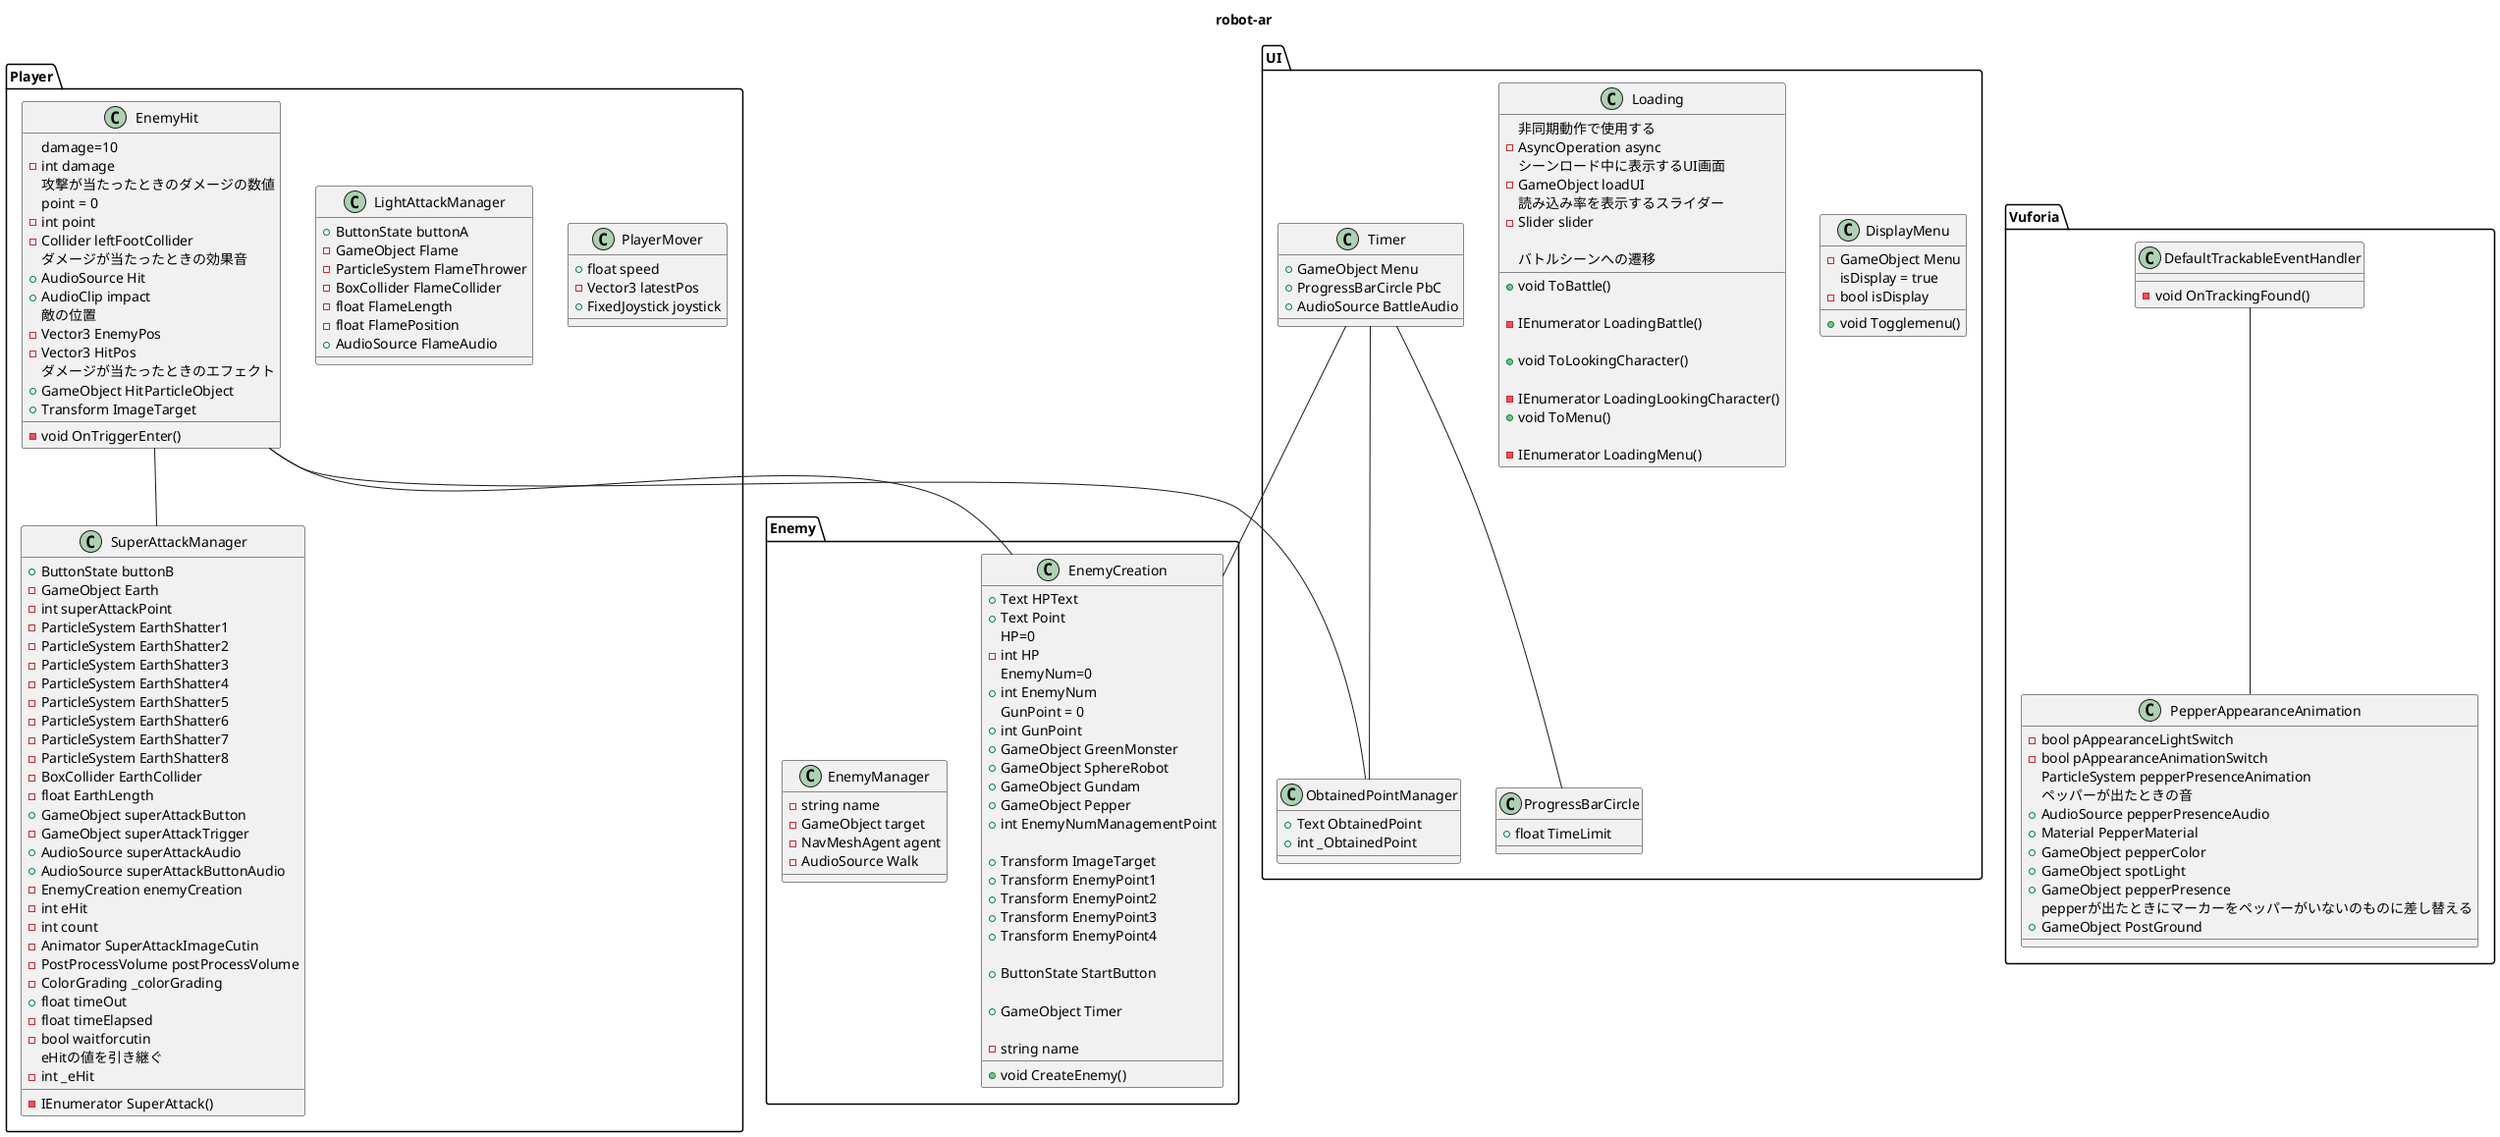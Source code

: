 @startuml robot-ar
title robot-ar
package Enemy{
    class EnemyCreation {

        + Text HPText
        + Text Point
        HP=0
        - int HP
        EnemyNum=0
        + int EnemyNum
        GunPoint = 0
        + int GunPoint
        + GameObject GreenMonster
        + GameObject SphereRobot
        + GameObject Gundam
        + GameObject Pepper
        + int EnemyNumManagementPoint

        + Transform ImageTarget
        + Transform EnemyPoint1
        + Transform EnemyPoint2
        + Transform EnemyPoint3
        + Transform EnemyPoint4

        + ButtonState StartButton

        + GameObject Timer

        - string name

        + void CreateEnemy()
    }

    class EnemyManager {
        - string name
        - GameObject target
        - NavMeshAgent agent
        - AudioSource Walk
    }
}

package Player{

    class PlayerMover{
        + float speed
        - Vector3 latestPos
        + FixedJoystick joystick

    }

    class LightAttackManager{
        + ButtonState buttonA
        - GameObject Flame
        - ParticleSystem FlameThrower
        - BoxCollider FlameCollider
        - float FlameLength
        - float FlamePosition
        + AudioSource FlameAudio

    }

    class SuperAttackManager{
        + ButtonState buttonB
        - GameObject Earth
        - int superAttackPoint
        - ParticleSystem EarthShatter1
        - ParticleSystem EarthShatter2
        - ParticleSystem EarthShatter3
        - ParticleSystem EarthShatter4
        - ParticleSystem EarthShatter5
        - ParticleSystem EarthShatter6
        - ParticleSystem EarthShatter7
        - ParticleSystem EarthShatter8
        - BoxCollider EarthCollider
        - float EarthLength
        + GameObject superAttackButton
        - GameObject superAttackTrigger
        + AudioSource superAttackAudio
        + AudioSource superAttackButtonAudio
        - EnemyCreation enemyCreation
        - int eHit
        - int count
        - Animator SuperAttackImageCutin
        - PostProcessVolume postProcessVolume
        - ColorGrading _colorGrading
        + float timeOut
        - float timeElapsed
        - bool waitforcutin
        eHitの値を引き継ぐ
        - int _eHit
        - IEnumerator SuperAttack()


    }

    class EnemyHit{
        damage=10
        - int damage
        攻撃が当たったときのダメージの数値
        point = 0
        - int point
        - Collider leftFootCollider
        ダメージが当たったときの効果音
        + AudioSource Hit
        + AudioClip impact
        敵の位置
        - Vector3 EnemyPos
        - Vector3 HitPos
        ダメージが当たったときのエフェクト
        + GameObject HitParticleObject
        + Transform ImageTarget

        - void OnTriggerEnter()


    }

}

package UI{
    class ObtainedPointManager{
        + Text ObtainedPoint
        + int _ObtainedPoint
    }
    class DisplayMenu{
        - GameObject Menu
        isDisplay = true
        - bool isDisplay
        + void Togglemenu()
    }

    class Loading{
        非同期動作で使用する
        - AsyncOperation async
        シーンロード中に表示するUI画面
        - GameObject loadUI
        読み込み率を表示するスライダー
        - Slider slider

        バトルシーンへの遷移
        + void ToBattle()

        - IEnumerator LoadingBattle()

        + void ToLookingCharacter()

        - IEnumerator LoadingLookingCharacter()
        + void ToMenu()

        -IEnumerator LoadingMenu()

    }

    class ProgressBarCircle{
        + float TimeLimit
    }
    class Timer{
        + GameObject Menu
        + ProgressBarCircle PbC
        + AudioSource BattleAudio
    }

}
package Vuforia{
    class  DefaultTrackableEventHandler{
        - void OnTrackingFound()
    }

    class PepperAppearanceAnimation{
        - bool pAppearanceLightSwitch
        - bool pAppearanceAnimationSwitch
        ParticleSystem pepperPresenceAnimation
        ペッパーが出たときの音
        + AudioSource pepperPresenceAudio
        + Material PepperMaterial
        + GameObject pepperColor
        + GameObject spotLight
        + GameObject pepperPresence
        pepperが出たときにマーカーをペッパーがいないのものに差し替える
        + GameObject PostGround
    }

}


EnemyHit -- EnemyCreation
EnemyHit -- SuperAttackManager
EnemyHit -- ObtainedPointManager

Timer -- ObtainedPointManager

Timer -- ProgressBarCircle
Timer -- EnemyCreation
DefaultTrackableEventHandler -- PepperAppearanceAnimation


@enduml